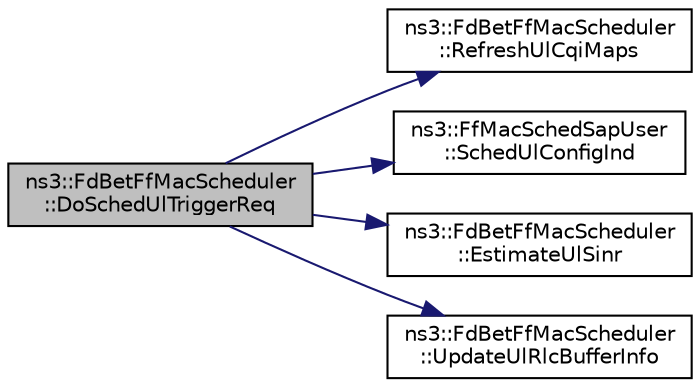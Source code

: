 digraph "ns3::FdBetFfMacScheduler::DoSchedUlTriggerReq"
{
  edge [fontname="Helvetica",fontsize="10",labelfontname="Helvetica",labelfontsize="10"];
  node [fontname="Helvetica",fontsize="10",shape=record];
  rankdir="LR";
  Node1 [label="ns3::FdBetFfMacScheduler\l::DoSchedUlTriggerReq",height=0.2,width=0.4,color="black", fillcolor="grey75", style="filled", fontcolor="black"];
  Node1 -> Node2 [color="midnightblue",fontsize="10",style="solid"];
  Node2 [label="ns3::FdBetFfMacScheduler\l::RefreshUlCqiMaps",height=0.2,width=0.4,color="black", fillcolor="white", style="filled",URL="$d0/ddf/classns3_1_1FdBetFfMacScheduler.html#a59ea108646e3cba6ac8df5068d2c9c9e"];
  Node1 -> Node3 [color="midnightblue",fontsize="10",style="solid"];
  Node3 [label="ns3::FfMacSchedSapUser\l::SchedUlConfigInd",height=0.2,width=0.4,color="black", fillcolor="white", style="filled",URL="$df/d68/classns3_1_1FfMacSchedSapUser.html#a1b89636256701a84d990db7db8aea874"];
  Node1 -> Node4 [color="midnightblue",fontsize="10",style="solid"];
  Node4 [label="ns3::FdBetFfMacScheduler\l::EstimateUlSinr",height=0.2,width=0.4,color="black", fillcolor="white", style="filled",URL="$d0/ddf/classns3_1_1FdBetFfMacScheduler.html#aba60aa765c817c48c8030c66aa642426"];
  Node1 -> Node5 [color="midnightblue",fontsize="10",style="solid"];
  Node5 [label="ns3::FdBetFfMacScheduler\l::UpdateUlRlcBufferInfo",height=0.2,width=0.4,color="black", fillcolor="white", style="filled",URL="$d0/ddf/classns3_1_1FdBetFfMacScheduler.html#a08d27a5a34c139814bacf94805731035"];
}
